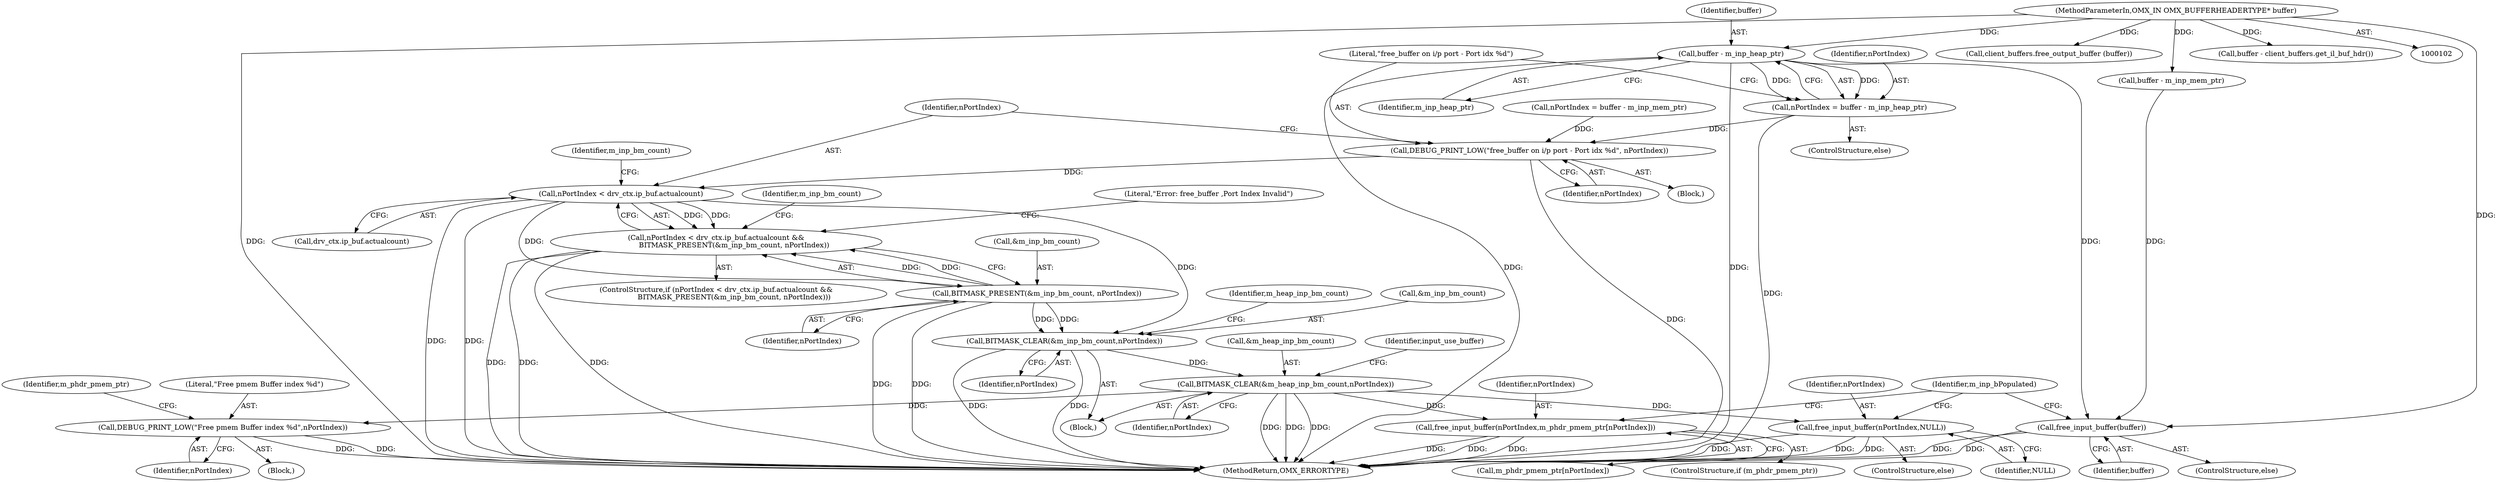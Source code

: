 digraph "0_Android_46e305be6e670a5a0041b0b4861122a0f1aabefa_0@pointer" {
"1000226" [label="(Call,buffer - m_inp_heap_ptr)"];
"1000105" [label="(MethodParameterIn,OMX_IN OMX_BUFFERHEADERTYPE* buffer)"];
"1000224" [label="(Call,nPortIndex = buffer - m_inp_heap_ptr)"];
"1000229" [label="(Call,DEBUG_PRINT_LOW(\"free_buffer on i/p port - Port idx %d\", nPortIndex))"];
"1000234" [label="(Call,nPortIndex < drv_ctx.ip_buf.actualcount)"];
"1000233" [label="(Call,nPortIndex < drv_ctx.ip_buf.actualcount &&\n                BITMASK_PRESENT(&m_inp_bm_count, nPortIndex))"];
"1000241" [label="(Call,BITMASK_PRESENT(&m_inp_bm_count, nPortIndex))"];
"1000246" [label="(Call,BITMASK_CLEAR(&m_inp_bm_count,nPortIndex))"];
"1000250" [label="(Call,BITMASK_CLEAR(&m_heap_inp_bm_count,nPortIndex))"];
"1000259" [label="(Call,DEBUG_PRINT_LOW(\"Free pmem Buffer index %d\",nPortIndex))"];
"1000275" [label="(Call,free_input_buffer(nPortIndex,m_phdr_pmem_ptr[nPortIndex]))"];
"1000281" [label="(Call,free_input_buffer(nPortIndex,NULL))"];
"1000285" [label="(Call,free_input_buffer(buffer))"];
"1000441" [label="(MethodReturn,OMX_ERRORTYPE)"];
"1000281" [label="(Call,free_input_buffer(nPortIndex,NULL))"];
"1000241" [label="(Call,BITMASK_PRESENT(&m_inp_bm_count, nPortIndex))"];
"1000243" [label="(Identifier,m_inp_bm_count)"];
"1000260" [label="(Literal,\"Free pmem Buffer index %d\")"];
"1000273" [label="(ControlStructure,if (m_phdr_pmem_ptr))"];
"1000231" [label="(Identifier,nPortIndex)"];
"1000275" [label="(Call,free_input_buffer(nPortIndex,m_phdr_pmem_ptr[nPortIndex]))"];
"1000276" [label="(Identifier,nPortIndex)"];
"1000242" [label="(Call,&m_inp_bm_count)"];
"1000232" [label="(ControlStructure,if (nPortIndex < drv_ctx.ip_buf.actualcount &&\n                BITMASK_PRESENT(&m_inp_bm_count, nPortIndex)))"];
"1000288" [label="(Identifier,m_inp_bPopulated)"];
"1000230" [label="(Literal,\"free_buffer on i/p port - Port idx %d\")"];
"1000223" [label="(ControlStructure,else)"];
"1000229" [label="(Call,DEBUG_PRINT_LOW(\"free_buffer on i/p port - Port idx %d\", nPortIndex))"];
"1000280" [label="(ControlStructure,else)"];
"1000251" [label="(Call,&m_heap_inp_bm_count)"];
"1000235" [label="(Identifier,nPortIndex)"];
"1000245" [label="(Block,)"];
"1000227" [label="(Identifier,buffer)"];
"1000263" [label="(Identifier,m_phdr_pmem_ptr)"];
"1000284" [label="(ControlStructure,else)"];
"1000218" [label="(Call,nPortIndex = buffer - m_inp_mem_ptr)"];
"1000256" [label="(Identifier,input_use_buffer)"];
"1000233" [label="(Call,nPortIndex < drv_ctx.ip_buf.actualcount &&\n                BITMASK_PRESENT(&m_inp_bm_count, nPortIndex))"];
"1000248" [label="(Identifier,m_inp_bm_count)"];
"1000286" [label="(Identifier,buffer)"];
"1000249" [label="(Identifier,nPortIndex)"];
"1000252" [label="(Identifier,m_heap_inp_bm_count)"];
"1000361" [label="(Call,client_buffers.free_output_buffer (buffer))"];
"1000225" [label="(Identifier,nPortIndex)"];
"1000224" [label="(Call,nPortIndex = buffer - m_inp_heap_ptr)"];
"1000283" [label="(Identifier,NULL)"];
"1000226" [label="(Call,buffer - m_inp_heap_ptr)"];
"1000244" [label="(Identifier,nPortIndex)"];
"1000253" [label="(Identifier,nPortIndex)"];
"1000236" [label="(Call,drv_ctx.ip_buf.actualcount)"];
"1000334" [label="(Call,buffer - client_buffers.get_il_buf_hdr())"];
"1000246" [label="(Call,BITMASK_CLEAR(&m_inp_bm_count,nPortIndex))"];
"1000261" [label="(Identifier,nPortIndex)"];
"1000304" [label="(Literal,\"Error: free_buffer ,Port Index Invalid\")"];
"1000105" [label="(MethodParameterIn,OMX_IN OMX_BUFFERHEADERTYPE* buffer)"];
"1000220" [label="(Call,buffer - m_inp_mem_ptr)"];
"1000282" [label="(Identifier,nPortIndex)"];
"1000285" [label="(Call,free_input_buffer(buffer))"];
"1000228" [label="(Identifier,m_inp_heap_ptr)"];
"1000247" [label="(Call,&m_inp_bm_count)"];
"1000259" [label="(Call,DEBUG_PRINT_LOW(\"Free pmem Buffer index %d\",nPortIndex))"];
"1000234" [label="(Call,nPortIndex < drv_ctx.ip_buf.actualcount)"];
"1000277" [label="(Call,m_phdr_pmem_ptr[nPortIndex])"];
"1000250" [label="(Call,BITMASK_CLEAR(&m_heap_inp_bm_count,nPortIndex))"];
"1000258" [label="(Block,)"];
"1000211" [label="(Block,)"];
"1000226" -> "1000224"  [label="AST: "];
"1000226" -> "1000228"  [label="CFG: "];
"1000227" -> "1000226"  [label="AST: "];
"1000228" -> "1000226"  [label="AST: "];
"1000224" -> "1000226"  [label="CFG: "];
"1000226" -> "1000441"  [label="DDG: "];
"1000226" -> "1000441"  [label="DDG: "];
"1000226" -> "1000224"  [label="DDG: "];
"1000226" -> "1000224"  [label="DDG: "];
"1000105" -> "1000226"  [label="DDG: "];
"1000226" -> "1000285"  [label="DDG: "];
"1000105" -> "1000102"  [label="AST: "];
"1000105" -> "1000441"  [label="DDG: "];
"1000105" -> "1000220"  [label="DDG: "];
"1000105" -> "1000285"  [label="DDG: "];
"1000105" -> "1000334"  [label="DDG: "];
"1000105" -> "1000361"  [label="DDG: "];
"1000224" -> "1000223"  [label="AST: "];
"1000225" -> "1000224"  [label="AST: "];
"1000230" -> "1000224"  [label="CFG: "];
"1000224" -> "1000441"  [label="DDG: "];
"1000224" -> "1000229"  [label="DDG: "];
"1000229" -> "1000211"  [label="AST: "];
"1000229" -> "1000231"  [label="CFG: "];
"1000230" -> "1000229"  [label="AST: "];
"1000231" -> "1000229"  [label="AST: "];
"1000235" -> "1000229"  [label="CFG: "];
"1000229" -> "1000441"  [label="DDG: "];
"1000218" -> "1000229"  [label="DDG: "];
"1000229" -> "1000234"  [label="DDG: "];
"1000234" -> "1000233"  [label="AST: "];
"1000234" -> "1000236"  [label="CFG: "];
"1000235" -> "1000234"  [label="AST: "];
"1000236" -> "1000234"  [label="AST: "];
"1000243" -> "1000234"  [label="CFG: "];
"1000233" -> "1000234"  [label="CFG: "];
"1000234" -> "1000441"  [label="DDG: "];
"1000234" -> "1000441"  [label="DDG: "];
"1000234" -> "1000233"  [label="DDG: "];
"1000234" -> "1000233"  [label="DDG: "];
"1000234" -> "1000241"  [label="DDG: "];
"1000234" -> "1000246"  [label="DDG: "];
"1000233" -> "1000232"  [label="AST: "];
"1000233" -> "1000241"  [label="CFG: "];
"1000241" -> "1000233"  [label="AST: "];
"1000248" -> "1000233"  [label="CFG: "];
"1000304" -> "1000233"  [label="CFG: "];
"1000233" -> "1000441"  [label="DDG: "];
"1000233" -> "1000441"  [label="DDG: "];
"1000233" -> "1000441"  [label="DDG: "];
"1000241" -> "1000233"  [label="DDG: "];
"1000241" -> "1000233"  [label="DDG: "];
"1000241" -> "1000244"  [label="CFG: "];
"1000242" -> "1000241"  [label="AST: "];
"1000244" -> "1000241"  [label="AST: "];
"1000241" -> "1000441"  [label="DDG: "];
"1000241" -> "1000441"  [label="DDG: "];
"1000241" -> "1000246"  [label="DDG: "];
"1000241" -> "1000246"  [label="DDG: "];
"1000246" -> "1000245"  [label="AST: "];
"1000246" -> "1000249"  [label="CFG: "];
"1000247" -> "1000246"  [label="AST: "];
"1000249" -> "1000246"  [label="AST: "];
"1000252" -> "1000246"  [label="CFG: "];
"1000246" -> "1000441"  [label="DDG: "];
"1000246" -> "1000441"  [label="DDG: "];
"1000246" -> "1000250"  [label="DDG: "];
"1000250" -> "1000245"  [label="AST: "];
"1000250" -> "1000253"  [label="CFG: "];
"1000251" -> "1000250"  [label="AST: "];
"1000253" -> "1000250"  [label="AST: "];
"1000256" -> "1000250"  [label="CFG: "];
"1000250" -> "1000441"  [label="DDG: "];
"1000250" -> "1000441"  [label="DDG: "];
"1000250" -> "1000441"  [label="DDG: "];
"1000250" -> "1000259"  [label="DDG: "];
"1000250" -> "1000275"  [label="DDG: "];
"1000250" -> "1000281"  [label="DDG: "];
"1000259" -> "1000258"  [label="AST: "];
"1000259" -> "1000261"  [label="CFG: "];
"1000260" -> "1000259"  [label="AST: "];
"1000261" -> "1000259"  [label="AST: "];
"1000263" -> "1000259"  [label="CFG: "];
"1000259" -> "1000441"  [label="DDG: "];
"1000259" -> "1000441"  [label="DDG: "];
"1000275" -> "1000273"  [label="AST: "];
"1000275" -> "1000277"  [label="CFG: "];
"1000276" -> "1000275"  [label="AST: "];
"1000277" -> "1000275"  [label="AST: "];
"1000288" -> "1000275"  [label="CFG: "];
"1000275" -> "1000441"  [label="DDG: "];
"1000275" -> "1000441"  [label="DDG: "];
"1000275" -> "1000441"  [label="DDG: "];
"1000281" -> "1000280"  [label="AST: "];
"1000281" -> "1000283"  [label="CFG: "];
"1000282" -> "1000281"  [label="AST: "];
"1000283" -> "1000281"  [label="AST: "];
"1000288" -> "1000281"  [label="CFG: "];
"1000281" -> "1000441"  [label="DDG: "];
"1000281" -> "1000441"  [label="DDG: "];
"1000281" -> "1000441"  [label="DDG: "];
"1000285" -> "1000284"  [label="AST: "];
"1000285" -> "1000286"  [label="CFG: "];
"1000286" -> "1000285"  [label="AST: "];
"1000288" -> "1000285"  [label="CFG: "];
"1000285" -> "1000441"  [label="DDG: "];
"1000285" -> "1000441"  [label="DDG: "];
"1000220" -> "1000285"  [label="DDG: "];
}
